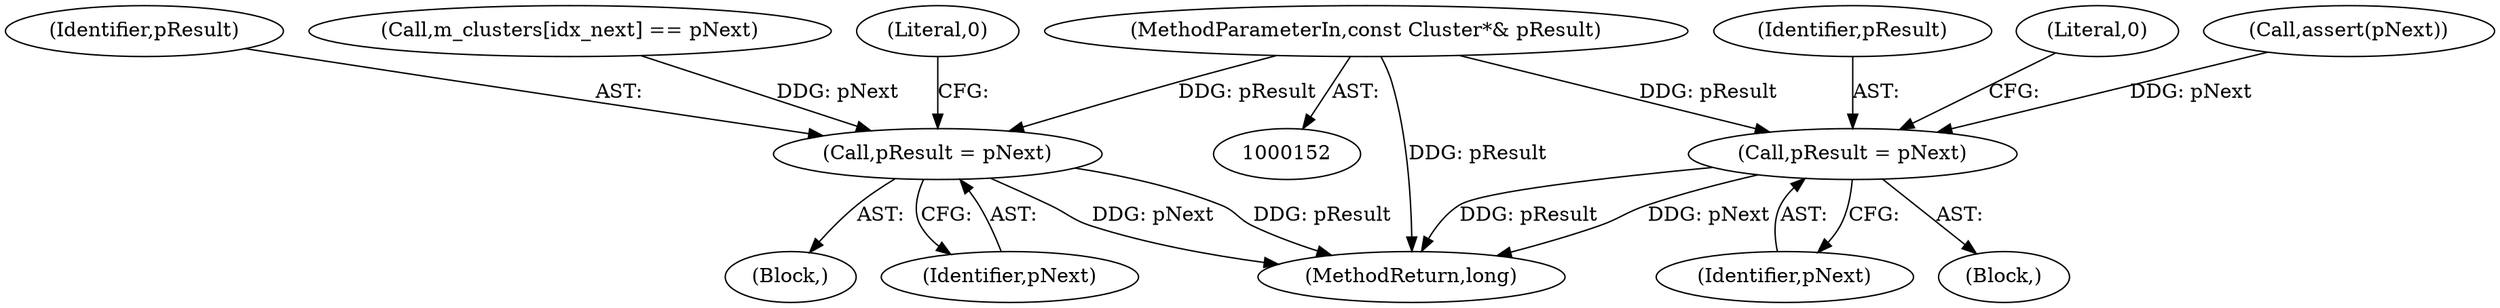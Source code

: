 digraph "0_Android_cc274e2abe8b2a6698a5c47d8aa4bb45f1f9538d_8@pointer" {
"1000153" [label="(MethodParameterIn,const Cluster*& pResult)"];
"1000589" [label="(Call,pResult = pNext)"];
"1000655" [label="(Call,pResult = pNext)"];
"1000624" [label="(Block,)"];
"1000589" [label="(Call,pResult = pNext)"];
"1000905" [label="(MethodReturn,long)"];
"1000555" [label="(Call,assert(pNext))"];
"1000650" [label="(Call,m_clusters[idx_next] == pNext)"];
"1000153" [label="(MethodParameterIn,const Cluster*& pResult)"];
"1000655" [label="(Call,pResult = pNext)"];
"1000590" [label="(Identifier,pResult)"];
"1000588" [label="(Block,)"];
"1000659" [label="(Literal,0)"];
"1000657" [label="(Identifier,pNext)"];
"1000591" [label="(Identifier,pNext)"];
"1000656" [label="(Identifier,pResult)"];
"1000593" [label="(Literal,0)"];
"1000153" -> "1000152"  [label="AST: "];
"1000153" -> "1000905"  [label="DDG: pResult"];
"1000153" -> "1000589"  [label="DDG: pResult"];
"1000153" -> "1000655"  [label="DDG: pResult"];
"1000589" -> "1000588"  [label="AST: "];
"1000589" -> "1000591"  [label="CFG: "];
"1000590" -> "1000589"  [label="AST: "];
"1000591" -> "1000589"  [label="AST: "];
"1000593" -> "1000589"  [label="CFG: "];
"1000589" -> "1000905"  [label="DDG: pResult"];
"1000589" -> "1000905"  [label="DDG: pNext"];
"1000555" -> "1000589"  [label="DDG: pNext"];
"1000655" -> "1000624"  [label="AST: "];
"1000655" -> "1000657"  [label="CFG: "];
"1000656" -> "1000655"  [label="AST: "];
"1000657" -> "1000655"  [label="AST: "];
"1000659" -> "1000655"  [label="CFG: "];
"1000655" -> "1000905"  [label="DDG: pResult"];
"1000655" -> "1000905"  [label="DDG: pNext"];
"1000650" -> "1000655"  [label="DDG: pNext"];
}
